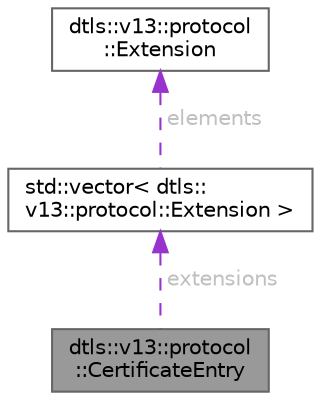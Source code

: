 digraph "dtls::v13::protocol::CertificateEntry"
{
 // LATEX_PDF_SIZE
  bgcolor="transparent";
  edge [fontname=Helvetica,fontsize=10,labelfontname=Helvetica,labelfontsize=10];
  node [fontname=Helvetica,fontsize=10,shape=box,height=0.2,width=0.4];
  Node1 [id="Node000001",label="dtls::v13::protocol\l::CertificateEntry",height=0.2,width=0.4,color="gray40", fillcolor="grey60", style="filled", fontcolor="black",tooltip=" "];
  Node2 -> Node1 [id="edge1_Node000001_Node000002",dir="back",color="darkorchid3",style="dashed",tooltip=" ",label=" extensions",fontcolor="grey" ];
  Node2 [id="Node000002",label="std::vector\< dtls::\lv13::protocol::Extension \>",height=0.2,width=0.4,color="gray40", fillcolor="white", style="filled",tooltip=" "];
  Node3 -> Node2 [id="edge2_Node000002_Node000003",dir="back",color="darkorchid3",style="dashed",tooltip=" ",label=" elements",fontcolor="grey" ];
  Node3 [id="Node000003",label="dtls::v13::protocol\l::Extension",height=0.2,width=0.4,color="gray40", fillcolor="white", style="filled",URL="$structdtls_1_1v13_1_1protocol_1_1Extension.html",tooltip=" "];
}
